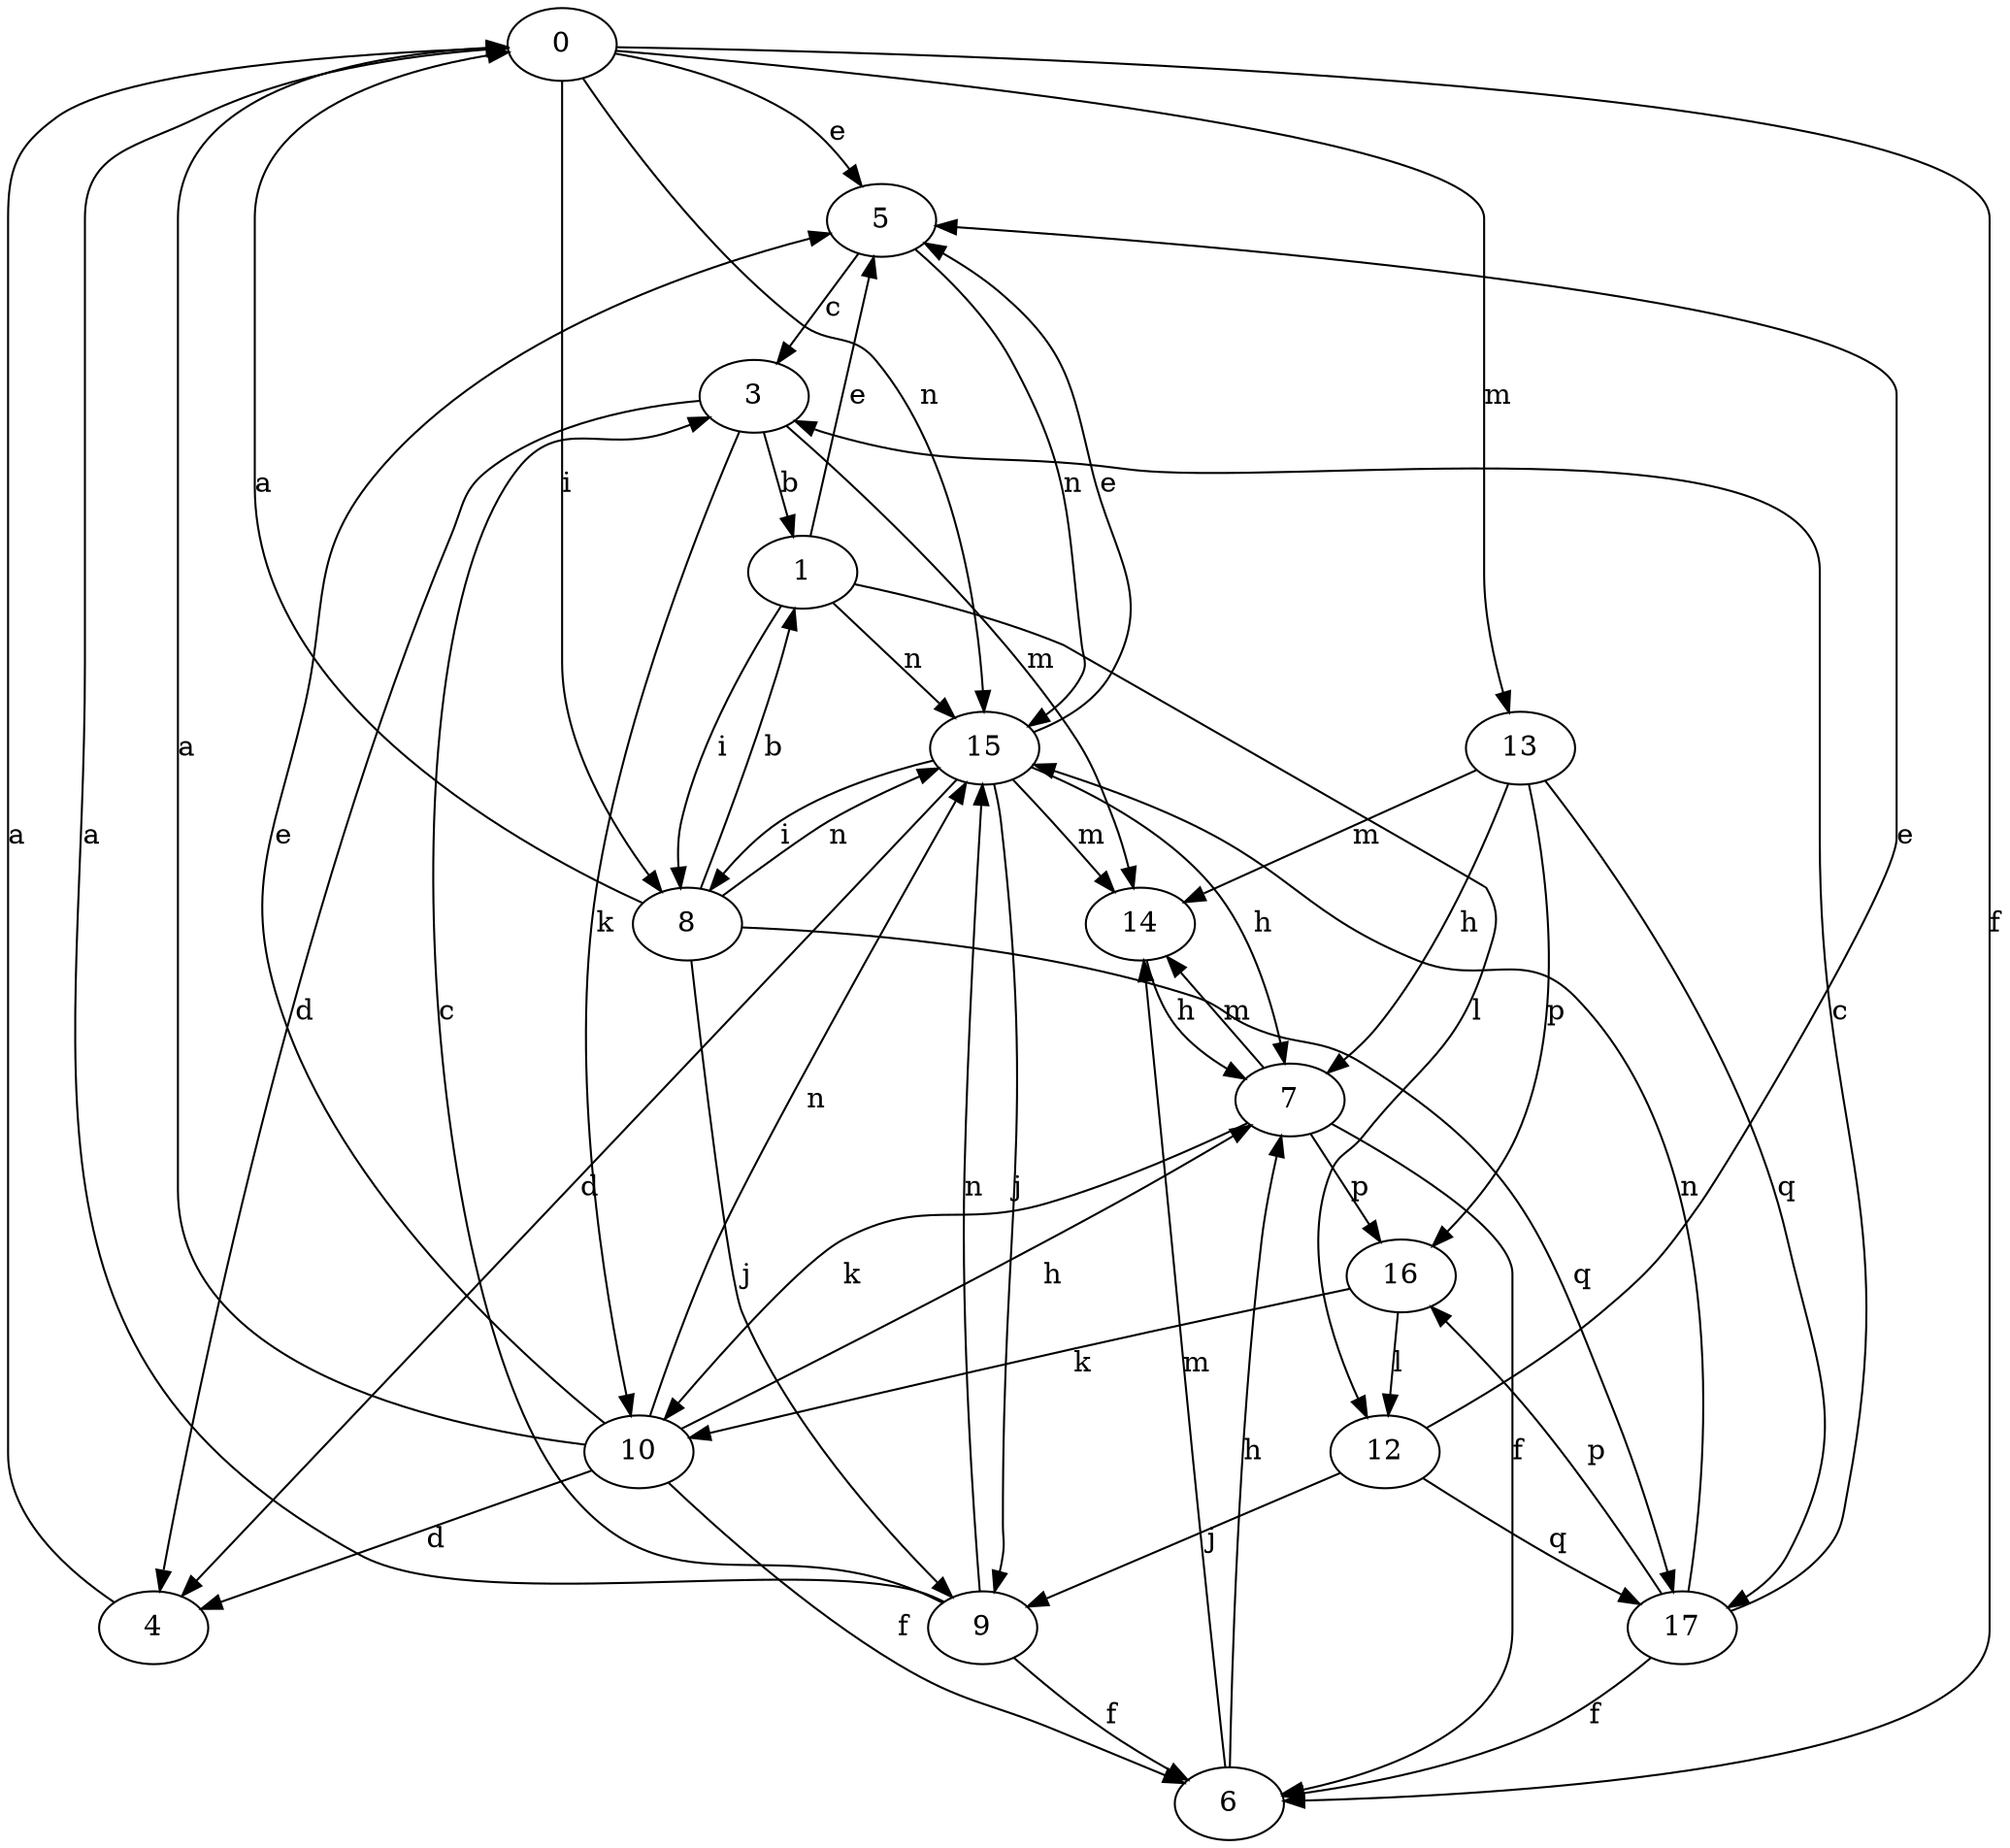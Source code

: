 strict digraph  {
0;
1;
3;
4;
5;
6;
7;
8;
9;
10;
12;
13;
14;
15;
16;
17;
0 -> 5  [label=e];
0 -> 6  [label=f];
0 -> 8  [label=i];
0 -> 13  [label=m];
0 -> 15  [label=n];
1 -> 5  [label=e];
1 -> 8  [label=i];
1 -> 12  [label=l];
1 -> 15  [label=n];
3 -> 1  [label=b];
3 -> 4  [label=d];
3 -> 10  [label=k];
3 -> 14  [label=m];
4 -> 0  [label=a];
5 -> 3  [label=c];
5 -> 15  [label=n];
6 -> 7  [label=h];
6 -> 14  [label=m];
7 -> 6  [label=f];
7 -> 10  [label=k];
7 -> 14  [label=m];
7 -> 16  [label=p];
8 -> 0  [label=a];
8 -> 1  [label=b];
8 -> 9  [label=j];
8 -> 15  [label=n];
8 -> 17  [label=q];
9 -> 0  [label=a];
9 -> 3  [label=c];
9 -> 6  [label=f];
9 -> 15  [label=n];
10 -> 0  [label=a];
10 -> 4  [label=d];
10 -> 5  [label=e];
10 -> 6  [label=f];
10 -> 7  [label=h];
10 -> 15  [label=n];
12 -> 5  [label=e];
12 -> 9  [label=j];
12 -> 17  [label=q];
13 -> 7  [label=h];
13 -> 14  [label=m];
13 -> 16  [label=p];
13 -> 17  [label=q];
14 -> 7  [label=h];
15 -> 4  [label=d];
15 -> 5  [label=e];
15 -> 7  [label=h];
15 -> 8  [label=i];
15 -> 9  [label=j];
15 -> 14  [label=m];
16 -> 10  [label=k];
16 -> 12  [label=l];
17 -> 3  [label=c];
17 -> 6  [label=f];
17 -> 15  [label=n];
17 -> 16  [label=p];
}
